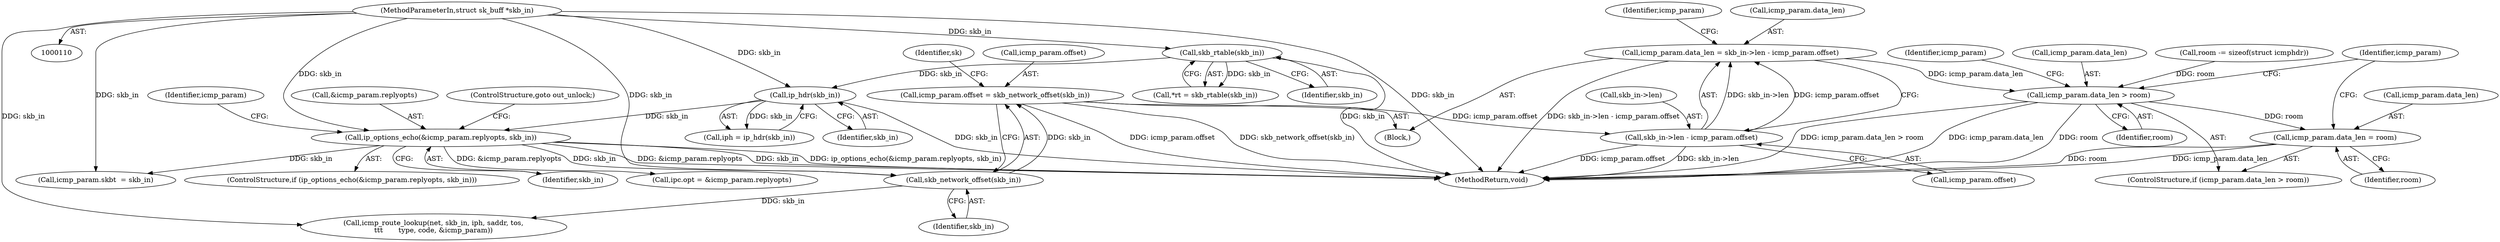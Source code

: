 digraph "1_linux_f6d8bd051c391c1c0458a30b2a7abcd939329259_13@integer" {
"1000433" [label="(Call,icmp_param.data_len = skb_in->len - icmp_param.offset)"];
"1000437" [label="(Call,skb_in->len - icmp_param.offset)"];
"1000349" [label="(Call,icmp_param.offset = skb_network_offset(skb_in))"];
"1000353" [label="(Call,skb_network_offset(skb_in))"];
"1000111" [label="(MethodParameterIn,struct sk_buff *skb_in)"];
"1000299" [label="(Call,ip_options_echo(&icmp_param.replyopts, skb_in))"];
"1000143" [label="(Call,ip_hdr(skb_in))"];
"1000122" [label="(Call,skb_rtable(skb_in))"];
"1000445" [label="(Call,icmp_param.data_len > room)"];
"1000450" [label="(Call,icmp_param.data_len = room)"];
"1000383" [label="(Call,icmp_route_lookup(net, skb_in, iph, saddr, tos,\n\t\t\t       type, code, &icmp_param))"];
"1000444" [label="(ControlStructure,if (icmp_param.data_len > room))"];
"1000449" [label="(Identifier,room)"];
"1000349" [label="(Call,icmp_param.offset = skb_network_offset(skb_in))"];
"1000451" [label="(Call,icmp_param.data_len)"];
"1000354" [label="(Identifier,skb_in)"];
"1000434" [label="(Call,icmp_param.data_len)"];
"1000438" [label="(Call,skb_in->len)"];
"1000450" [label="(Call,icmp_param.data_len = room)"];
"1000305" [label="(ControlStructure,goto out_unlock;)"];
"1000433" [label="(Call,icmp_param.data_len = skb_in->len - icmp_param.offset)"];
"1000358" [label="(Identifier,sk)"];
"1000299" [label="(Call,ip_options_echo(&icmp_param.replyopts, skb_in))"];
"1000115" [label="(Block,)"];
"1000298" [label="(ControlStructure,if (ip_options_echo(&icmp_param.replyopts, skb_in)))"];
"1000310" [label="(Identifier,icmp_param)"];
"1000429" [label="(Call,room -= sizeof(struct icmphdr))"];
"1000122" [label="(Call,skb_rtable(skb_in))"];
"1000437" [label="(Call,skb_in->len - icmp_param.offset)"];
"1000304" [label="(Identifier,skb_in)"];
"1000111" [label="(MethodParameterIn,struct sk_buff *skb_in)"];
"1000452" [label="(Identifier,icmp_param)"];
"1000353" [label="(Call,skb_network_offset(skb_in))"];
"1000457" [label="(Identifier,icmp_param)"];
"1000454" [label="(Identifier,room)"];
"1000144" [label="(Identifier,skb_in)"];
"1000120" [label="(Call,*rt = skb_rtable(skb_in))"];
"1000344" [label="(Call,icmp_param.skb\t  = skb_in)"];
"1000445" [label="(Call,icmp_param.data_len > room)"];
"1000441" [label="(Call,icmp_param.offset)"];
"1000123" [label="(Identifier,skb_in)"];
"1000141" [label="(Call,iph = ip_hdr(skb_in))"];
"1000368" [label="(Call,ipc.opt = &icmp_param.replyopts)"];
"1000447" [label="(Identifier,icmp_param)"];
"1000350" [label="(Call,icmp_param.offset)"];
"1000143" [label="(Call,ip_hdr(skb_in))"];
"1000446" [label="(Call,icmp_param.data_len)"];
"1000300" [label="(Call,&icmp_param.replyopts)"];
"1000475" [label="(MethodReturn,void)"];
"1000433" -> "1000115"  [label="AST: "];
"1000433" -> "1000437"  [label="CFG: "];
"1000434" -> "1000433"  [label="AST: "];
"1000437" -> "1000433"  [label="AST: "];
"1000447" -> "1000433"  [label="CFG: "];
"1000433" -> "1000475"  [label="DDG: skb_in->len - icmp_param.offset"];
"1000437" -> "1000433"  [label="DDG: skb_in->len"];
"1000437" -> "1000433"  [label="DDG: icmp_param.offset"];
"1000433" -> "1000445"  [label="DDG: icmp_param.data_len"];
"1000437" -> "1000441"  [label="CFG: "];
"1000438" -> "1000437"  [label="AST: "];
"1000441" -> "1000437"  [label="AST: "];
"1000437" -> "1000475"  [label="DDG: skb_in->len"];
"1000437" -> "1000475"  [label="DDG: icmp_param.offset"];
"1000349" -> "1000437"  [label="DDG: icmp_param.offset"];
"1000349" -> "1000115"  [label="AST: "];
"1000349" -> "1000353"  [label="CFG: "];
"1000350" -> "1000349"  [label="AST: "];
"1000353" -> "1000349"  [label="AST: "];
"1000358" -> "1000349"  [label="CFG: "];
"1000349" -> "1000475"  [label="DDG: skb_network_offset(skb_in)"];
"1000349" -> "1000475"  [label="DDG: icmp_param.offset"];
"1000353" -> "1000349"  [label="DDG: skb_in"];
"1000353" -> "1000354"  [label="CFG: "];
"1000354" -> "1000353"  [label="AST: "];
"1000111" -> "1000353"  [label="DDG: skb_in"];
"1000299" -> "1000353"  [label="DDG: skb_in"];
"1000353" -> "1000383"  [label="DDG: skb_in"];
"1000111" -> "1000110"  [label="AST: "];
"1000111" -> "1000475"  [label="DDG: skb_in"];
"1000111" -> "1000122"  [label="DDG: skb_in"];
"1000111" -> "1000143"  [label="DDG: skb_in"];
"1000111" -> "1000299"  [label="DDG: skb_in"];
"1000111" -> "1000344"  [label="DDG: skb_in"];
"1000111" -> "1000383"  [label="DDG: skb_in"];
"1000299" -> "1000298"  [label="AST: "];
"1000299" -> "1000304"  [label="CFG: "];
"1000300" -> "1000299"  [label="AST: "];
"1000304" -> "1000299"  [label="AST: "];
"1000305" -> "1000299"  [label="CFG: "];
"1000310" -> "1000299"  [label="CFG: "];
"1000299" -> "1000475"  [label="DDG: skb_in"];
"1000299" -> "1000475"  [label="DDG: ip_options_echo(&icmp_param.replyopts, skb_in)"];
"1000299" -> "1000475"  [label="DDG: &icmp_param.replyopts"];
"1000143" -> "1000299"  [label="DDG: skb_in"];
"1000299" -> "1000344"  [label="DDG: skb_in"];
"1000299" -> "1000368"  [label="DDG: &icmp_param.replyopts"];
"1000143" -> "1000141"  [label="AST: "];
"1000143" -> "1000144"  [label="CFG: "];
"1000144" -> "1000143"  [label="AST: "];
"1000141" -> "1000143"  [label="CFG: "];
"1000143" -> "1000475"  [label="DDG: skb_in"];
"1000143" -> "1000141"  [label="DDG: skb_in"];
"1000122" -> "1000143"  [label="DDG: skb_in"];
"1000122" -> "1000120"  [label="AST: "];
"1000122" -> "1000123"  [label="CFG: "];
"1000123" -> "1000122"  [label="AST: "];
"1000120" -> "1000122"  [label="CFG: "];
"1000122" -> "1000475"  [label="DDG: skb_in"];
"1000122" -> "1000120"  [label="DDG: skb_in"];
"1000445" -> "1000444"  [label="AST: "];
"1000445" -> "1000449"  [label="CFG: "];
"1000446" -> "1000445"  [label="AST: "];
"1000449" -> "1000445"  [label="AST: "];
"1000452" -> "1000445"  [label="CFG: "];
"1000457" -> "1000445"  [label="CFG: "];
"1000445" -> "1000475"  [label="DDG: icmp_param.data_len"];
"1000445" -> "1000475"  [label="DDG: room"];
"1000445" -> "1000475"  [label="DDG: icmp_param.data_len > room"];
"1000429" -> "1000445"  [label="DDG: room"];
"1000445" -> "1000450"  [label="DDG: room"];
"1000450" -> "1000444"  [label="AST: "];
"1000450" -> "1000454"  [label="CFG: "];
"1000451" -> "1000450"  [label="AST: "];
"1000454" -> "1000450"  [label="AST: "];
"1000457" -> "1000450"  [label="CFG: "];
"1000450" -> "1000475"  [label="DDG: icmp_param.data_len"];
"1000450" -> "1000475"  [label="DDG: room"];
}
